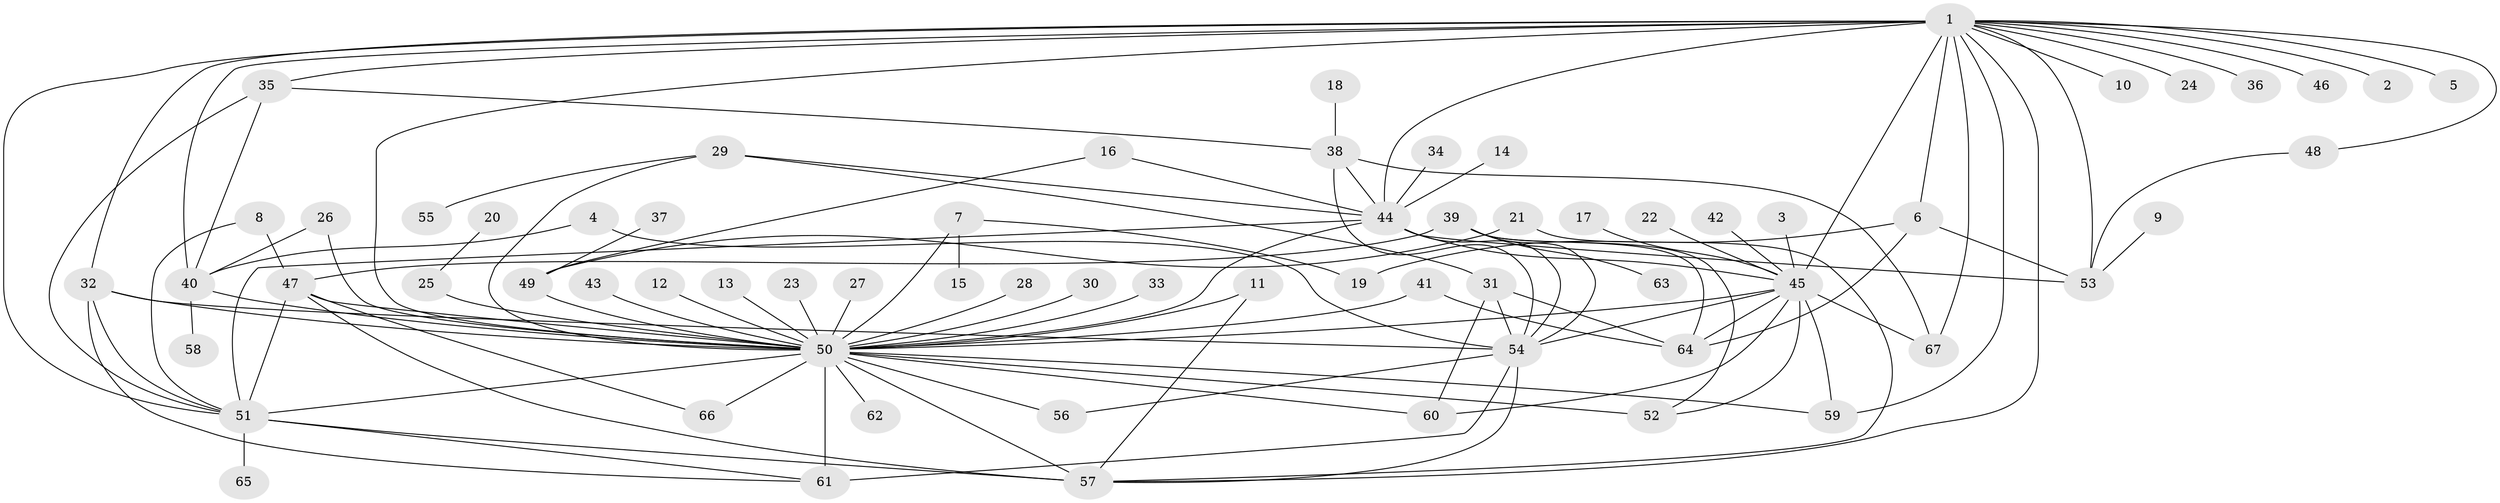 // original degree distribution, {12: 0.015037593984962405, 19: 0.007518796992481203, 4: 0.05263157894736842, 6: 0.03759398496240601, 2: 0.17293233082706766, 3: 0.16541353383458646, 7: 0.03007518796992481, 1: 0.44360902255639095, 5: 0.03759398496240601, 37: 0.007518796992481203, 9: 0.007518796992481203, 17: 0.007518796992481203, 8: 0.015037593984962405}
// Generated by graph-tools (version 1.1) at 2025/26/03/09/25 03:26:08]
// undirected, 67 vertices, 115 edges
graph export_dot {
graph [start="1"]
  node [color=gray90,style=filled];
  1;
  2;
  3;
  4;
  5;
  6;
  7;
  8;
  9;
  10;
  11;
  12;
  13;
  14;
  15;
  16;
  17;
  18;
  19;
  20;
  21;
  22;
  23;
  24;
  25;
  26;
  27;
  28;
  29;
  30;
  31;
  32;
  33;
  34;
  35;
  36;
  37;
  38;
  39;
  40;
  41;
  42;
  43;
  44;
  45;
  46;
  47;
  48;
  49;
  50;
  51;
  52;
  53;
  54;
  55;
  56;
  57;
  58;
  59;
  60;
  61;
  62;
  63;
  64;
  65;
  66;
  67;
  1 -- 2 [weight=1.0];
  1 -- 5 [weight=1.0];
  1 -- 6 [weight=2.0];
  1 -- 10 [weight=1.0];
  1 -- 24 [weight=1.0];
  1 -- 32 [weight=1.0];
  1 -- 35 [weight=1.0];
  1 -- 36 [weight=1.0];
  1 -- 40 [weight=1.0];
  1 -- 44 [weight=1.0];
  1 -- 45 [weight=2.0];
  1 -- 46 [weight=2.0];
  1 -- 48 [weight=1.0];
  1 -- 50 [weight=3.0];
  1 -- 51 [weight=1.0];
  1 -- 53 [weight=1.0];
  1 -- 57 [weight=1.0];
  1 -- 59 [weight=1.0];
  1 -- 67 [weight=1.0];
  3 -- 45 [weight=1.0];
  4 -- 40 [weight=1.0];
  4 -- 54 [weight=1.0];
  6 -- 19 [weight=1.0];
  6 -- 53 [weight=1.0];
  6 -- 64 [weight=1.0];
  7 -- 15 [weight=1.0];
  7 -- 19 [weight=1.0];
  7 -- 50 [weight=1.0];
  8 -- 47 [weight=1.0];
  8 -- 51 [weight=1.0];
  9 -- 53 [weight=1.0];
  11 -- 50 [weight=1.0];
  11 -- 57 [weight=1.0];
  12 -- 50 [weight=1.0];
  13 -- 50 [weight=1.0];
  14 -- 44 [weight=1.0];
  16 -- 44 [weight=1.0];
  16 -- 49 [weight=1.0];
  17 -- 45 [weight=1.0];
  18 -- 38 [weight=1.0];
  20 -- 25 [weight=1.0];
  21 -- 49 [weight=1.0];
  21 -- 57 [weight=1.0];
  22 -- 45 [weight=1.0];
  23 -- 50 [weight=1.0];
  25 -- 50 [weight=1.0];
  26 -- 40 [weight=1.0];
  26 -- 50 [weight=1.0];
  27 -- 50 [weight=1.0];
  28 -- 50 [weight=1.0];
  29 -- 31 [weight=1.0];
  29 -- 44 [weight=1.0];
  29 -- 50 [weight=1.0];
  29 -- 55 [weight=1.0];
  30 -- 50 [weight=1.0];
  31 -- 54 [weight=1.0];
  31 -- 60 [weight=1.0];
  31 -- 64 [weight=1.0];
  32 -- 50 [weight=1.0];
  32 -- 51 [weight=1.0];
  32 -- 54 [weight=1.0];
  32 -- 61 [weight=1.0];
  33 -- 50 [weight=1.0];
  34 -- 44 [weight=1.0];
  35 -- 38 [weight=1.0];
  35 -- 40 [weight=1.0];
  35 -- 51 [weight=1.0];
  37 -- 49 [weight=1.0];
  38 -- 44 [weight=1.0];
  38 -- 54 [weight=1.0];
  38 -- 67 [weight=1.0];
  39 -- 47 [weight=1.0];
  39 -- 52 [weight=1.0];
  39 -- 54 [weight=1.0];
  39 -- 63 [weight=1.0];
  39 -- 64 [weight=1.0];
  40 -- 50 [weight=1.0];
  40 -- 58 [weight=1.0];
  41 -- 50 [weight=1.0];
  41 -- 64 [weight=1.0];
  42 -- 45 [weight=1.0];
  43 -- 50 [weight=1.0];
  44 -- 45 [weight=2.0];
  44 -- 50 [weight=1.0];
  44 -- 51 [weight=1.0];
  44 -- 53 [weight=1.0];
  44 -- 54 [weight=2.0];
  45 -- 50 [weight=1.0];
  45 -- 52 [weight=1.0];
  45 -- 54 [weight=2.0];
  45 -- 59 [weight=1.0];
  45 -- 60 [weight=1.0];
  45 -- 64 [weight=1.0];
  45 -- 67 [weight=1.0];
  47 -- 50 [weight=1.0];
  47 -- 51 [weight=1.0];
  47 -- 57 [weight=1.0];
  47 -- 66 [weight=1.0];
  48 -- 53 [weight=1.0];
  49 -- 50 [weight=1.0];
  50 -- 51 [weight=1.0];
  50 -- 52 [weight=2.0];
  50 -- 56 [weight=1.0];
  50 -- 57 [weight=2.0];
  50 -- 59 [weight=1.0];
  50 -- 60 [weight=1.0];
  50 -- 61 [weight=2.0];
  50 -- 62 [weight=1.0];
  50 -- 66 [weight=1.0];
  51 -- 57 [weight=1.0];
  51 -- 61 [weight=1.0];
  51 -- 65 [weight=1.0];
  54 -- 56 [weight=1.0];
  54 -- 57 [weight=1.0];
  54 -- 61 [weight=2.0];
}
